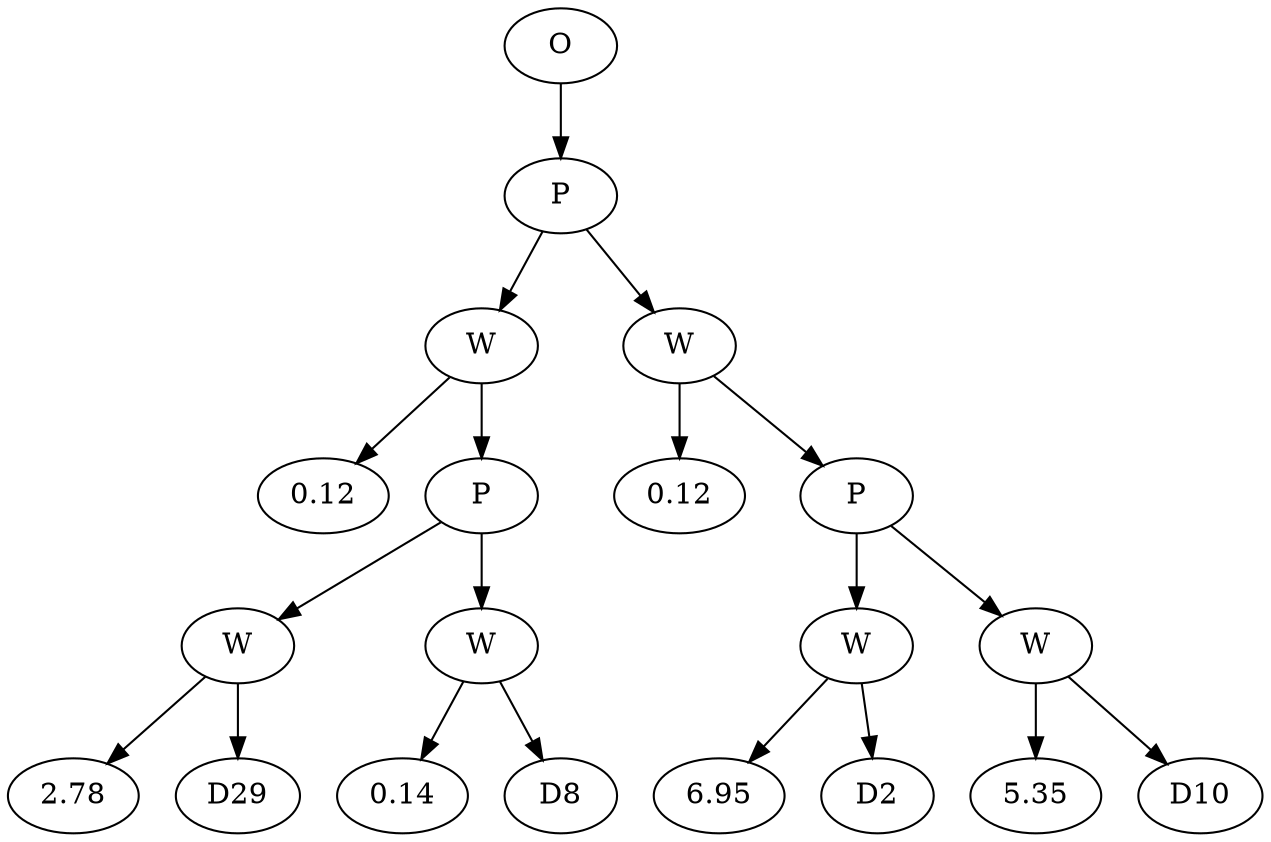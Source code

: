 // Tree
digraph {
	1156235 [label=O]
	1156236 [label=P]
	1156235 -> 1156236
	1156237 [label=W]
	1156236 -> 1156237
	1156238 [label=0.12]
	1156237 -> 1156238
	1156239 [label=P]
	1156237 -> 1156239
	1156240 [label=W]
	1156239 -> 1156240
	1156241 [label=2.78]
	1156240 -> 1156241
	1156242 [label=D29]
	1156240 -> 1156242
	1156243 [label=W]
	1156239 -> 1156243
	1156244 [label=0.14]
	1156243 -> 1156244
	1156245 [label=D8]
	1156243 -> 1156245
	1156246 [label=W]
	1156236 -> 1156246
	1156247 [label=0.12]
	1156246 -> 1156247
	1156248 [label=P]
	1156246 -> 1156248
	1156249 [label=W]
	1156248 -> 1156249
	1156250 [label=6.95]
	1156249 -> 1156250
	1156251 [label=D2]
	1156249 -> 1156251
	1156252 [label=W]
	1156248 -> 1156252
	1156253 [label=5.35]
	1156252 -> 1156253
	1156254 [label=D10]
	1156252 -> 1156254
}
